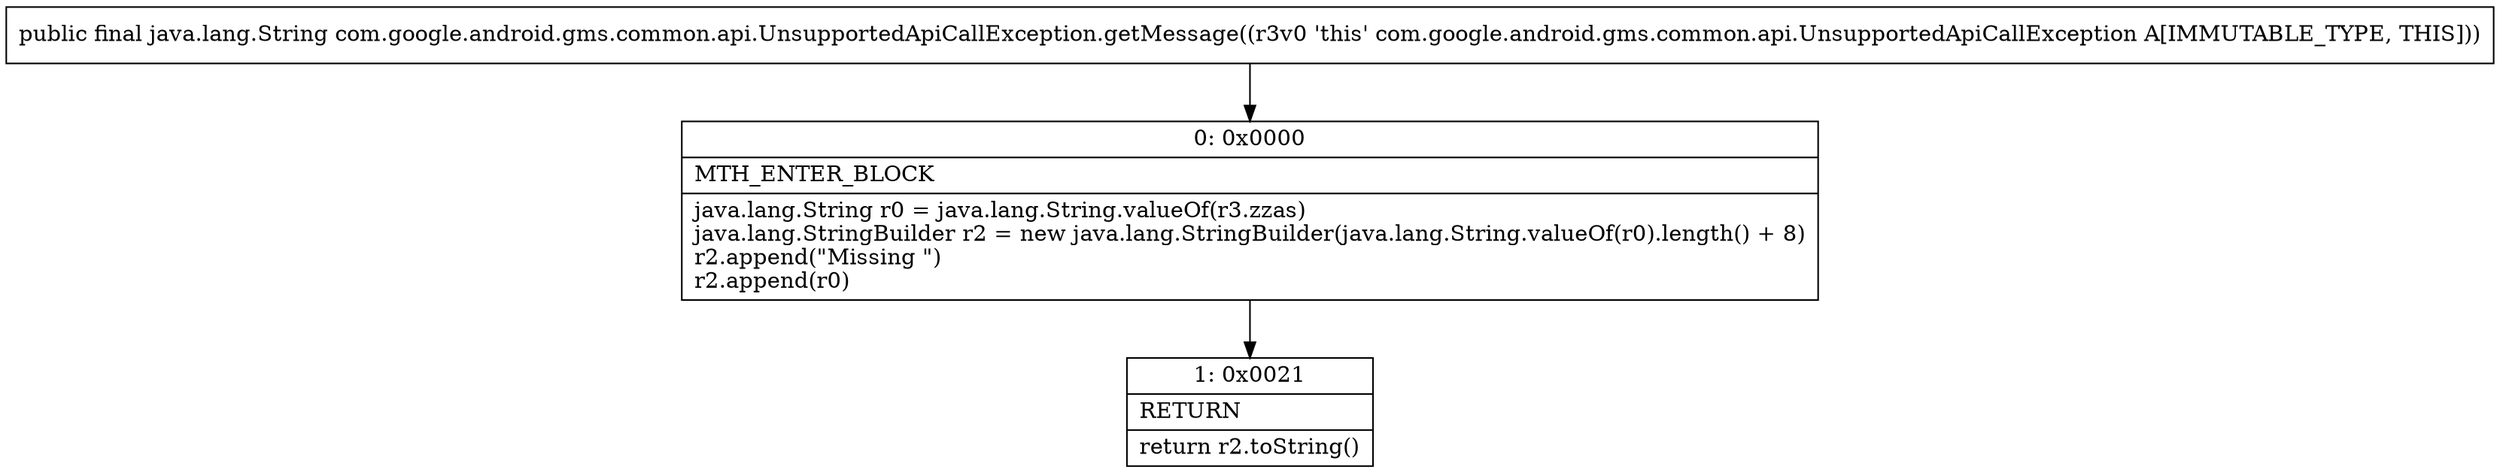 digraph "CFG forcom.google.android.gms.common.api.UnsupportedApiCallException.getMessage()Ljava\/lang\/String;" {
Node_0 [shape=record,label="{0\:\ 0x0000|MTH_ENTER_BLOCK\l|java.lang.String r0 = java.lang.String.valueOf(r3.zzas)\ljava.lang.StringBuilder r2 = new java.lang.StringBuilder(java.lang.String.valueOf(r0).length() + 8)\lr2.append(\"Missing \")\lr2.append(r0)\l}"];
Node_1 [shape=record,label="{1\:\ 0x0021|RETURN\l|return r2.toString()\l}"];
MethodNode[shape=record,label="{public final java.lang.String com.google.android.gms.common.api.UnsupportedApiCallException.getMessage((r3v0 'this' com.google.android.gms.common.api.UnsupportedApiCallException A[IMMUTABLE_TYPE, THIS])) }"];
MethodNode -> Node_0;
Node_0 -> Node_1;
}

